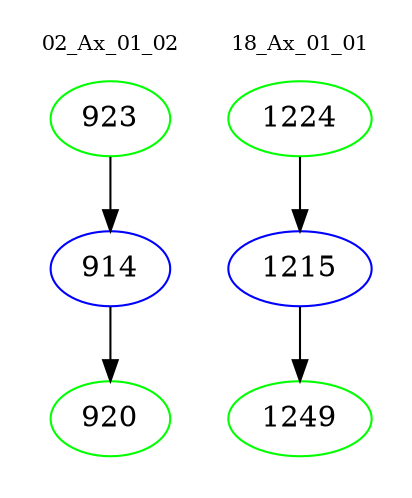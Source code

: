 digraph{
subgraph cluster_0 {
color = white
label = "02_Ax_01_02";
fontsize=10;
T0_923 [label="923", color="green"]
T0_923 -> T0_914 [color="black"]
T0_914 [label="914", color="blue"]
T0_914 -> T0_920 [color="black"]
T0_920 [label="920", color="green"]
}
subgraph cluster_1 {
color = white
label = "18_Ax_01_01";
fontsize=10;
T1_1224 [label="1224", color="green"]
T1_1224 -> T1_1215 [color="black"]
T1_1215 [label="1215", color="blue"]
T1_1215 -> T1_1249 [color="black"]
T1_1249 [label="1249", color="green"]
}
}

